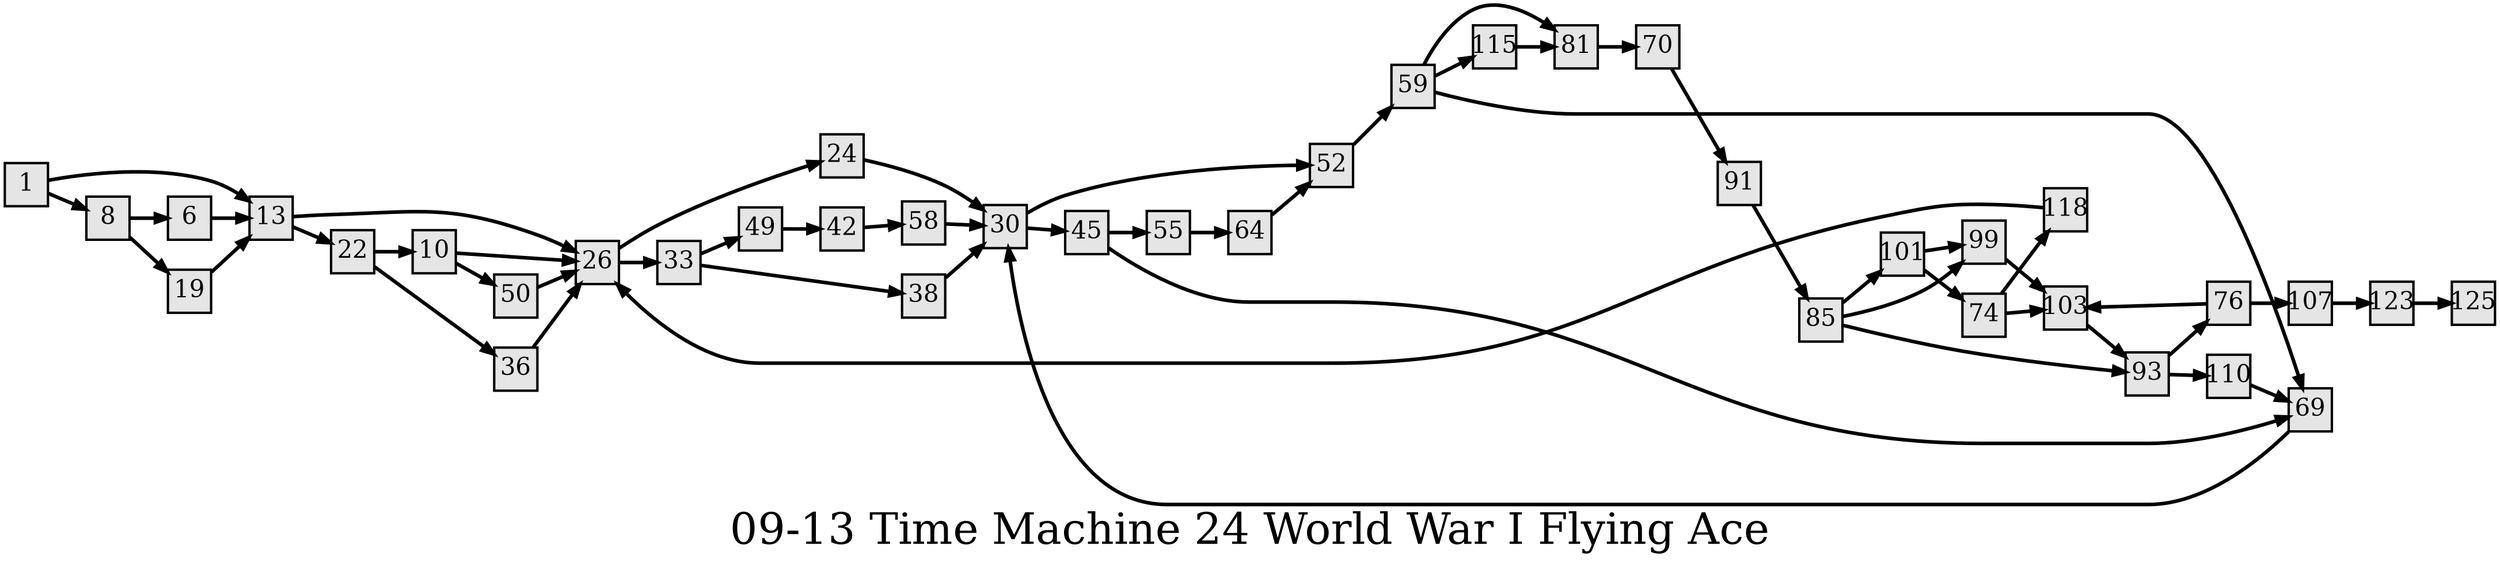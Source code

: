 digraph g{
  graph [ label="09-13 Time Machine 24 World War I Flying Ace" rankdir=LR, ordering=out, fontsize=36, nodesep="0.35", ranksep="0.45"];
  node  [shape=rect, penwidth=2, fontsize=20, style=filled, fillcolor=grey90, margin="0,0", labelfloat=true, regular=true, fixedsize=true];
  edge  [labelfloat=true, penwidth=3, fontsize=12];
  // ---;
  // group  : Katz;
  // id     :;
  // gbid   :;
  // series :;
  // title  :;
  // author :;
  // credit:;
  // - name : Juliet Way-Henthorne;
  // role : encoder;
  // date : 2017-08-25;
  // - name : Jeremy Douglass;
  // role : editor;
  // date : 2017-10-19;
  // render:;
  // - name   : small;
  // styles : gvStyles-small.txt;
  // engine : dot;
  // comment: >;
  
  // ---;
  
  // From | To | Label;
  
  1 -> 13;
  1 -> 8;
  6 -> 13;
  8 -> 6;
  8 -> 19;
  10 -> 26;
  10 -> 50;
  13 -> 26;
  13 -> 22;
  19 -> 13;
  22 -> 10;
  22 -> 36;
  24 -> 30;
  26 -> 24;
  26 -> 33;
  30 -> 52;
  30 -> 45;
  33 -> 49;
  33 -> 38;
  36 -> 26;
  38 -> 30;
  42 -> 58;
  45 -> 55;
  45 -> 69;
  49 -> 42;
  50 -> 26;
  52 -> 59;
  55 -> 64;
  58 -> 30;
  59 -> 81;
  59 -> 115;
  59 -> 69;
  64 -> 52;
  69 -> 30;
  70 -> 91;
  74 -> 118;
  74 -> 103;
  76 -> 103;
  76 -> 107;
  81 -> 70;
  85 -> 101;
  85 -> 93;
  85 -> 99;
  91 -> 85;
  93 -> 76;
  93 -> 110;
  99 -> 103;
  101 -> 99;
  101 -> 74;
  103 -> 93;
  107 -> 123;
  110 -> 69;
  115 -> 81;
  118 -> 26;
  123 -> 125;
}

